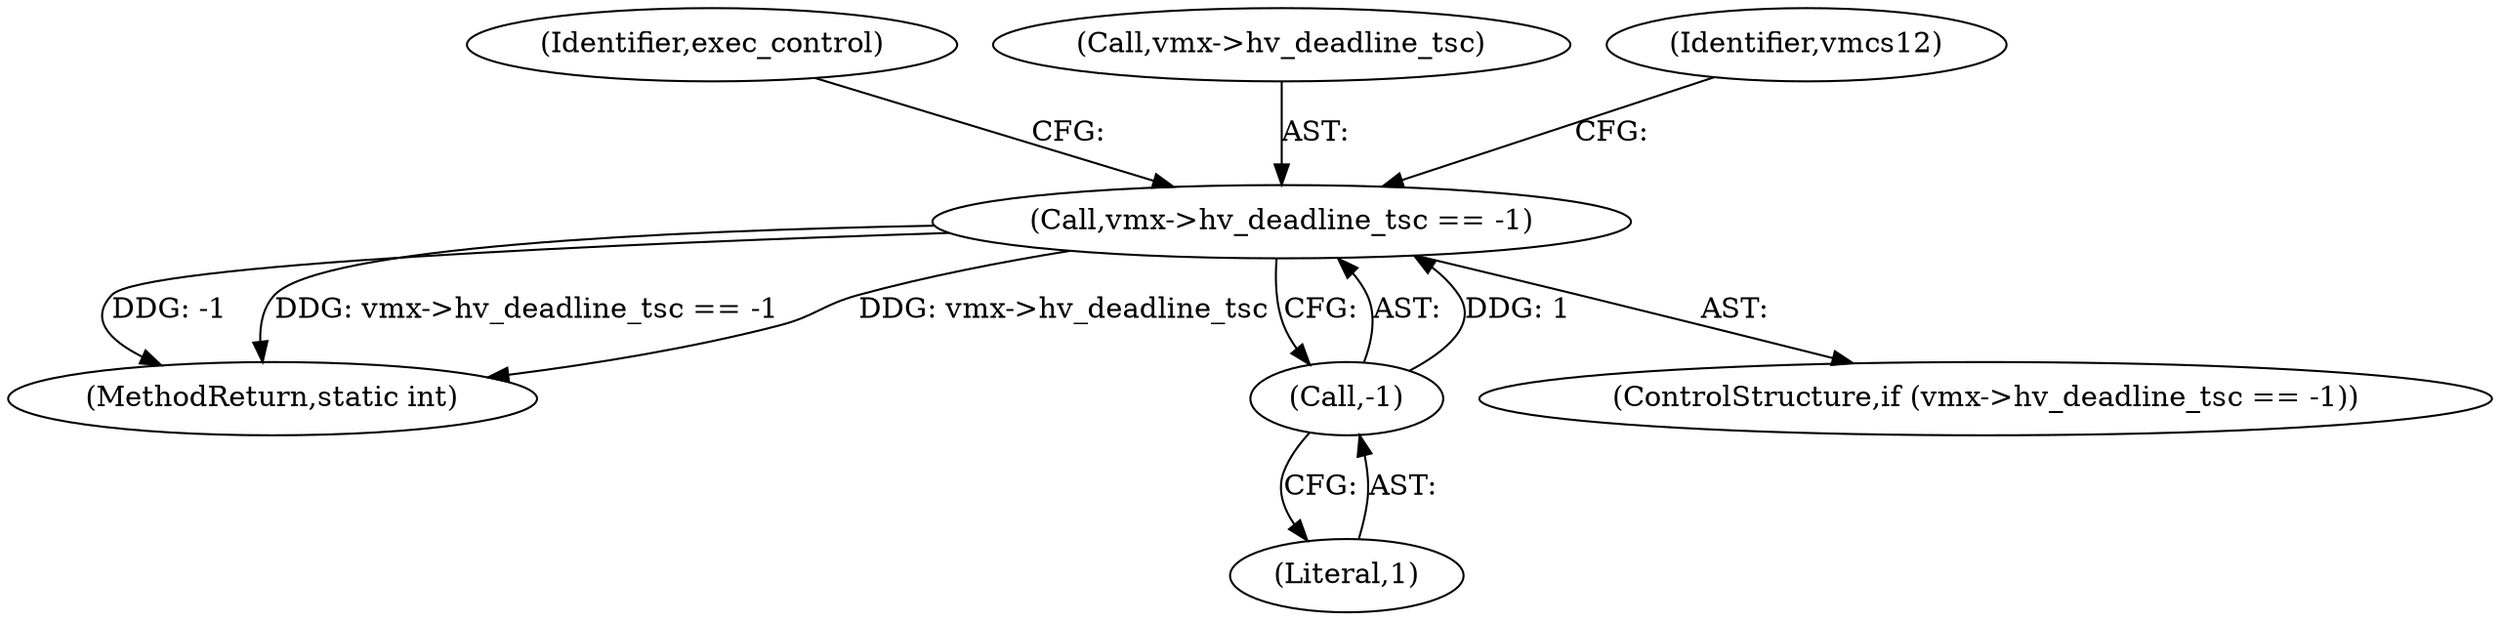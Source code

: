 digraph "0_linux_51aa68e7d57e3217192d88ce90fd5b8ef29ec94f@pointer" {
"1000438" [label="(Call,vmx->hv_deadline_tsc == -1)"];
"1000442" [label="(Call,-1)"];
"1000438" [label="(Call,vmx->hv_deadline_tsc == -1)"];
"1000443" [label="(Literal,1)"];
"1000445" [label="(Identifier,exec_control)"];
"1001021" [label="(MethodReturn,static int)"];
"1000442" [label="(Call,-1)"];
"1000439" [label="(Call,vmx->hv_deadline_tsc)"];
"1000437" [label="(ControlStructure,if (vmx->hv_deadline_tsc == -1))"];
"1000449" [label="(Identifier,vmcs12)"];
"1000438" -> "1000437"  [label="AST: "];
"1000438" -> "1000442"  [label="CFG: "];
"1000439" -> "1000438"  [label="AST: "];
"1000442" -> "1000438"  [label="AST: "];
"1000445" -> "1000438"  [label="CFG: "];
"1000449" -> "1000438"  [label="CFG: "];
"1000438" -> "1001021"  [label="DDG: -1"];
"1000438" -> "1001021"  [label="DDG: vmx->hv_deadline_tsc == -1"];
"1000438" -> "1001021"  [label="DDG: vmx->hv_deadline_tsc"];
"1000442" -> "1000438"  [label="DDG: 1"];
"1000442" -> "1000443"  [label="CFG: "];
"1000443" -> "1000442"  [label="AST: "];
}
